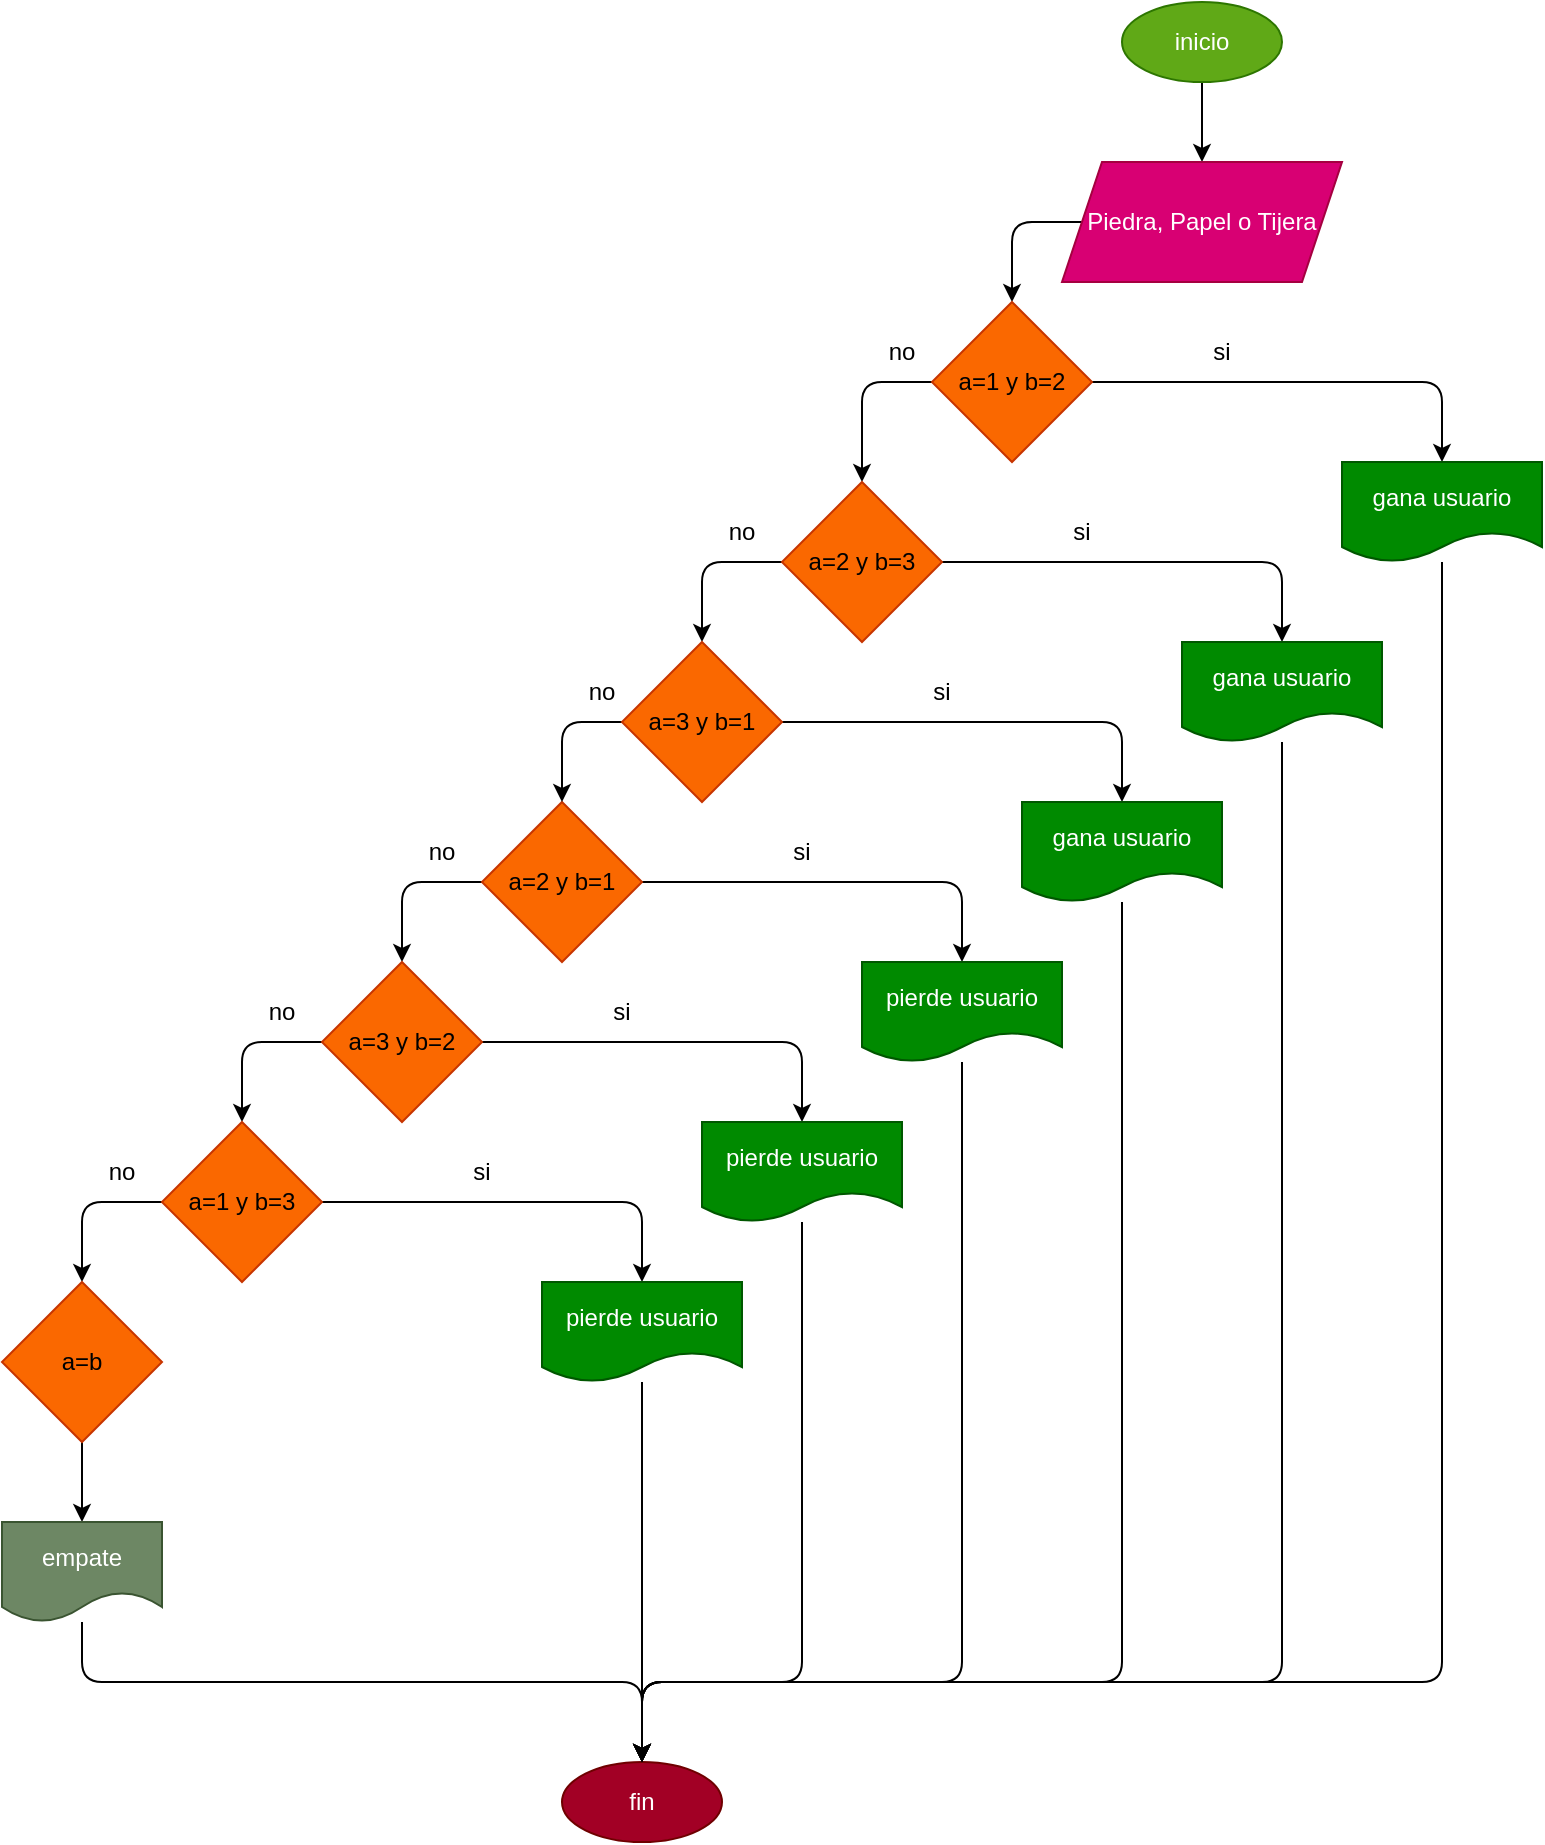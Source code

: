 <mxfile>
    <diagram id="VgjxsZ2r3YRsVbblJoxl" name="Page-1">
        <mxGraphModel dx="662" dy="411" grid="1" gridSize="10" guides="1" tooltips="1" connect="1" arrows="1" fold="1" page="1" pageScale="1" pageWidth="827" pageHeight="1169" math="0" shadow="0">
            <root>
                <mxCell id="0"/>
                <mxCell id="1" parent="0"/>
                <mxCell id="2" style="edgeStyle=none;html=1;entryX=0.5;entryY=0;entryDx=0;entryDy=0;" edge="1" parent="1" source="3" target="5">
                    <mxGeometry relative="1" as="geometry">
                        <mxPoint x="320" y="90" as="targetPoint"/>
                    </mxGeometry>
                </mxCell>
                <mxCell id="3" value="inicio" style="ellipse;whiteSpace=wrap;html=1;fillColor=#60a917;strokeColor=#2D7600;fontColor=#ffffff;" vertex="1" parent="1">
                    <mxGeometry x="560" width="80" height="40" as="geometry"/>
                </mxCell>
                <mxCell id="4" style="edgeStyle=none;html=1;entryX=0.5;entryY=0;entryDx=0;entryDy=0;" edge="1" parent="1" source="5" target="8">
                    <mxGeometry relative="1" as="geometry">
                        <mxPoint x="320" y="170" as="targetPoint"/>
                        <Array as="points">
                            <mxPoint x="505" y="110"/>
                        </Array>
                    </mxGeometry>
                </mxCell>
                <mxCell id="5" value="Piedra, Papel o Tijera" style="shape=parallelogram;perimeter=parallelogramPerimeter;whiteSpace=wrap;html=1;fixedSize=1;fillColor=#d80073;strokeColor=#A50040;fontColor=#ffffff;" vertex="1" parent="1">
                    <mxGeometry x="530" y="80" width="140" height="60" as="geometry"/>
                </mxCell>
                <mxCell id="6" style="edgeStyle=none;html=1;" edge="1" parent="1" source="8" target="11">
                    <mxGeometry relative="1" as="geometry">
                        <mxPoint x="200" y="240" as="targetPoint"/>
                        <Array as="points">
                            <mxPoint x="430" y="190"/>
                        </Array>
                    </mxGeometry>
                </mxCell>
                <mxCell id="7" style="edgeStyle=none;html=1;" edge="1" parent="1" source="8">
                    <mxGeometry relative="1" as="geometry">
                        <mxPoint x="720" y="230" as="targetPoint"/>
                        <Array as="points">
                            <mxPoint x="720" y="190"/>
                        </Array>
                    </mxGeometry>
                </mxCell>
                <mxCell id="8" value="a=1 y b=2" style="rhombus;whiteSpace=wrap;html=1;fillColor=#fa6800;strokeColor=#C73500;fontColor=#000000;" vertex="1" parent="1">
                    <mxGeometry x="465" y="150" width="80" height="80" as="geometry"/>
                </mxCell>
                <mxCell id="9" style="edgeStyle=none;html=1;entryX=0.5;entryY=0;entryDx=0;entryDy=0;" edge="1" parent="1" source="11" target="20">
                    <mxGeometry relative="1" as="geometry">
                        <Array as="points">
                            <mxPoint x="350" y="280"/>
                        </Array>
                    </mxGeometry>
                </mxCell>
                <mxCell id="10" style="edgeStyle=none;html=1;" edge="1" parent="1" source="11">
                    <mxGeometry relative="1" as="geometry">
                        <mxPoint x="640" y="320" as="targetPoint"/>
                        <Array as="points">
                            <mxPoint x="640" y="280"/>
                        </Array>
                    </mxGeometry>
                </mxCell>
                <mxCell id="11" value="a=2 y b=3" style="rhombus;whiteSpace=wrap;html=1;fillColor=#fa6800;strokeColor=#C73500;fontColor=#000000;" vertex="1" parent="1">
                    <mxGeometry x="390" y="240" width="80" height="80" as="geometry"/>
                </mxCell>
                <mxCell id="12" style="edgeStyle=none;html=1;entryX=0.5;entryY=0;entryDx=0;entryDy=0;" edge="1" parent="1" source="14" target="17">
                    <mxGeometry relative="1" as="geometry">
                        <Array as="points">
                            <mxPoint x="200" y="440"/>
                        </Array>
                    </mxGeometry>
                </mxCell>
                <mxCell id="13" style="edgeStyle=none;html=1;" edge="1" parent="1" source="14">
                    <mxGeometry relative="1" as="geometry">
                        <mxPoint x="480" y="480" as="targetPoint"/>
                        <Array as="points">
                            <mxPoint x="370" y="440"/>
                            <mxPoint x="440" y="440"/>
                            <mxPoint x="480" y="440"/>
                        </Array>
                    </mxGeometry>
                </mxCell>
                <mxCell id="14" value="a=2 y b=1" style="rhombus;whiteSpace=wrap;html=1;fillColor=#fa6800;strokeColor=#C73500;fontColor=#000000;" vertex="1" parent="1">
                    <mxGeometry x="240" y="400" width="80" height="80" as="geometry"/>
                </mxCell>
                <mxCell id="15" style="edgeStyle=none;html=1;entryX=0.5;entryY=0;entryDx=0;entryDy=0;" edge="1" parent="1" source="17" target="23">
                    <mxGeometry relative="1" as="geometry">
                        <Array as="points">
                            <mxPoint x="120" y="520"/>
                        </Array>
                    </mxGeometry>
                </mxCell>
                <mxCell id="16" style="edgeStyle=none;html=1;" edge="1" parent="1" source="17">
                    <mxGeometry relative="1" as="geometry">
                        <mxPoint x="400" y="560" as="targetPoint"/>
                        <Array as="points">
                            <mxPoint x="280" y="520"/>
                            <mxPoint x="320" y="520"/>
                            <mxPoint x="400" y="520"/>
                        </Array>
                    </mxGeometry>
                </mxCell>
                <mxCell id="17" value="a=3 y b=2" style="rhombus;whiteSpace=wrap;html=1;fillColor=#fa6800;strokeColor=#C73500;fontColor=#000000;" vertex="1" parent="1">
                    <mxGeometry x="160" y="480" width="80" height="80" as="geometry"/>
                </mxCell>
                <mxCell id="18" style="edgeStyle=none;html=1;entryX=0.5;entryY=0;entryDx=0;entryDy=0;" edge="1" parent="1" source="20" target="14">
                    <mxGeometry relative="1" as="geometry">
                        <Array as="points">
                            <mxPoint x="280" y="360"/>
                        </Array>
                    </mxGeometry>
                </mxCell>
                <mxCell id="19" style="edgeStyle=none;html=1;" edge="1" parent="1" source="20">
                    <mxGeometry relative="1" as="geometry">
                        <mxPoint x="560" y="400" as="targetPoint"/>
                        <Array as="points">
                            <mxPoint x="440" y="360"/>
                            <mxPoint x="560" y="360"/>
                        </Array>
                    </mxGeometry>
                </mxCell>
                <mxCell id="20" value="a=3 y b=1" style="rhombus;whiteSpace=wrap;html=1;fillColor=#fa6800;strokeColor=#C73500;fontColor=#000000;" vertex="1" parent="1">
                    <mxGeometry x="310" y="320" width="80" height="80" as="geometry"/>
                </mxCell>
                <mxCell id="21" style="edgeStyle=none;html=1;entryX=0.5;entryY=0;entryDx=0;entryDy=0;" edge="1" parent="1" source="23" target="25">
                    <mxGeometry relative="1" as="geometry">
                        <Array as="points">
                            <mxPoint x="40" y="600"/>
                        </Array>
                    </mxGeometry>
                </mxCell>
                <mxCell id="22" style="edgeStyle=none;html=1;" edge="1" parent="1" source="23">
                    <mxGeometry relative="1" as="geometry">
                        <mxPoint x="320" y="640" as="targetPoint"/>
                        <Array as="points">
                            <mxPoint x="200" y="600"/>
                            <mxPoint x="240" y="600"/>
                            <mxPoint x="320" y="600"/>
                        </Array>
                    </mxGeometry>
                </mxCell>
                <mxCell id="23" value="a=1 y b=3" style="rhombus;whiteSpace=wrap;html=1;fillColor=#fa6800;strokeColor=#C73500;fontColor=#000000;" vertex="1" parent="1">
                    <mxGeometry x="80" y="560" width="80" height="80" as="geometry"/>
                </mxCell>
                <mxCell id="24" style="edgeStyle=none;html=1;" edge="1" parent="1" source="25">
                    <mxGeometry relative="1" as="geometry">
                        <mxPoint x="40" y="760" as="targetPoint"/>
                    </mxGeometry>
                </mxCell>
                <mxCell id="25" value="a=b" style="rhombus;whiteSpace=wrap;html=1;fillColor=#fa6800;strokeColor=#C73500;fontColor=#000000;" vertex="1" parent="1">
                    <mxGeometry y="640" width="80" height="80" as="geometry"/>
                </mxCell>
                <mxCell id="26" style="edgeStyle=none;html=1;" edge="1" parent="1" source="27">
                    <mxGeometry relative="1" as="geometry">
                        <mxPoint x="320" y="880" as="targetPoint"/>
                        <Array as="points">
                            <mxPoint x="40" y="840"/>
                            <mxPoint x="320" y="840"/>
                        </Array>
                    </mxGeometry>
                </mxCell>
                <mxCell id="27" value="empate" style="shape=document;whiteSpace=wrap;html=1;boundedLbl=1;strokeColor=#3A5431;fillColor=#6d8764;fontColor=#ffffff;" vertex="1" parent="1">
                    <mxGeometry y="760" width="80" height="50" as="geometry"/>
                </mxCell>
                <mxCell id="28" value="fin" style="ellipse;whiteSpace=wrap;html=1;strokeColor=#6F0000;fillColor=#a20025;fontColor=#ffffff;" vertex="1" parent="1">
                    <mxGeometry x="280" y="880" width="80" height="40" as="geometry"/>
                </mxCell>
                <mxCell id="29" style="edgeStyle=none;html=1;entryX=0.5;entryY=0;entryDx=0;entryDy=0;" edge="1" parent="1" source="30" target="28">
                    <mxGeometry relative="1" as="geometry">
                        <Array as="points">
                            <mxPoint x="720" y="840"/>
                            <mxPoint x="320" y="840"/>
                        </Array>
                    </mxGeometry>
                </mxCell>
                <mxCell id="30" value="gana usuario" style="shape=document;whiteSpace=wrap;html=1;boundedLbl=1;strokeColor=#005700;fillColor=#008a00;fontColor=#ffffff;" vertex="1" parent="1">
                    <mxGeometry x="670" y="230" width="100" height="50" as="geometry"/>
                </mxCell>
                <mxCell id="31" style="edgeStyle=none;html=1;" edge="1" parent="1" source="32">
                    <mxGeometry relative="1" as="geometry">
                        <mxPoint x="320" y="880" as="targetPoint"/>
                        <Array as="points">
                            <mxPoint x="640" y="840"/>
                            <mxPoint x="320" y="840"/>
                        </Array>
                    </mxGeometry>
                </mxCell>
                <mxCell id="32" value="gana usuario" style="shape=document;whiteSpace=wrap;html=1;boundedLbl=1;strokeColor=#005700;fillColor=#008a00;fontColor=#ffffff;" vertex="1" parent="1">
                    <mxGeometry x="590" y="320" width="100" height="50" as="geometry"/>
                </mxCell>
                <mxCell id="33" style="edgeStyle=none;html=1;entryX=0.5;entryY=0;entryDx=0;entryDy=0;" edge="1" parent="1" source="34" target="28">
                    <mxGeometry relative="1" as="geometry">
                        <Array as="points">
                            <mxPoint x="560" y="840"/>
                            <mxPoint x="320" y="840"/>
                        </Array>
                    </mxGeometry>
                </mxCell>
                <mxCell id="34" value="gana usuario" style="shape=document;whiteSpace=wrap;html=1;boundedLbl=1;strokeColor=#005700;fillColor=#008a00;fontColor=#ffffff;" vertex="1" parent="1">
                    <mxGeometry x="510" y="400" width="100" height="50" as="geometry"/>
                </mxCell>
                <mxCell id="35" style="edgeStyle=none;html=1;entryX=0.5;entryY=0;entryDx=0;entryDy=0;" edge="1" parent="1" source="36" target="28">
                    <mxGeometry relative="1" as="geometry">
                        <mxPoint x="320" y="870" as="targetPoint"/>
                        <Array as="points">
                            <mxPoint x="480" y="840"/>
                            <mxPoint x="320" y="840"/>
                        </Array>
                    </mxGeometry>
                </mxCell>
                <mxCell id="36" value="pierde usuario" style="shape=document;whiteSpace=wrap;html=1;boundedLbl=1;strokeColor=#005700;fillColor=#008a00;fontColor=#ffffff;" vertex="1" parent="1">
                    <mxGeometry x="430" y="480" width="100" height="50" as="geometry"/>
                </mxCell>
                <mxCell id="37" style="edgeStyle=none;html=1;" edge="1" parent="1" source="38">
                    <mxGeometry relative="1" as="geometry">
                        <mxPoint x="320" y="880" as="targetPoint"/>
                        <Array as="points">
                            <mxPoint x="400" y="840"/>
                            <mxPoint x="320" y="840"/>
                        </Array>
                    </mxGeometry>
                </mxCell>
                <mxCell id="38" value="pierde usuario" style="shape=document;whiteSpace=wrap;html=1;boundedLbl=1;strokeColor=#005700;fillColor=#008a00;fontColor=#ffffff;" vertex="1" parent="1">
                    <mxGeometry x="350" y="560" width="100" height="50" as="geometry"/>
                </mxCell>
                <mxCell id="39" style="edgeStyle=none;html=1;entryX=0.5;entryY=0;entryDx=0;entryDy=0;" edge="1" parent="1" source="40" target="28">
                    <mxGeometry relative="1" as="geometry"/>
                </mxCell>
                <mxCell id="40" value="pierde usuario" style="shape=document;whiteSpace=wrap;html=1;boundedLbl=1;strokeColor=#005700;fillColor=#008a00;fontColor=#ffffff;" vertex="1" parent="1">
                    <mxGeometry x="270" y="640" width="100" height="50" as="geometry"/>
                </mxCell>
                <mxCell id="41" value="si" style="text;strokeColor=none;align=center;fillColor=none;html=1;verticalAlign=middle;whiteSpace=wrap;rounded=0;" vertex="1" parent="1">
                    <mxGeometry x="580" y="160" width="60" height="30" as="geometry"/>
                </mxCell>
                <mxCell id="42" value="si" style="text;strokeColor=none;align=center;fillColor=none;html=1;verticalAlign=middle;whiteSpace=wrap;rounded=0;" vertex="1" parent="1">
                    <mxGeometry x="510" y="250" width="60" height="30" as="geometry"/>
                </mxCell>
                <mxCell id="43" value="si" style="text;strokeColor=none;align=center;fillColor=none;html=1;verticalAlign=middle;whiteSpace=wrap;rounded=0;" vertex="1" parent="1">
                    <mxGeometry x="440" y="330" width="60" height="30" as="geometry"/>
                </mxCell>
                <mxCell id="44" value="si" style="text;strokeColor=none;align=center;fillColor=none;html=1;verticalAlign=middle;whiteSpace=wrap;rounded=0;" vertex="1" parent="1">
                    <mxGeometry x="370" y="410" width="60" height="30" as="geometry"/>
                </mxCell>
                <mxCell id="45" value="si" style="text;strokeColor=none;align=center;fillColor=none;html=1;verticalAlign=middle;whiteSpace=wrap;rounded=0;" vertex="1" parent="1">
                    <mxGeometry x="280" y="490" width="60" height="30" as="geometry"/>
                </mxCell>
                <mxCell id="46" value="si" style="text;strokeColor=none;align=center;fillColor=none;html=1;verticalAlign=middle;whiteSpace=wrap;rounded=0;" vertex="1" parent="1">
                    <mxGeometry x="210" y="570" width="60" height="30" as="geometry"/>
                </mxCell>
                <mxCell id="47" value="no" style="text;strokeColor=none;align=center;fillColor=none;html=1;verticalAlign=middle;whiteSpace=wrap;rounded=0;" vertex="1" parent="1">
                    <mxGeometry x="40" y="570" width="40" height="30" as="geometry"/>
                </mxCell>
                <mxCell id="48" value="no" style="text;strokeColor=none;align=center;fillColor=none;html=1;verticalAlign=middle;whiteSpace=wrap;rounded=0;" vertex="1" parent="1">
                    <mxGeometry x="120" y="490" width="40" height="30" as="geometry"/>
                </mxCell>
                <mxCell id="49" value="no" style="text;strokeColor=none;align=center;fillColor=none;html=1;verticalAlign=middle;whiteSpace=wrap;rounded=0;" vertex="1" parent="1">
                    <mxGeometry x="200" y="410" width="40" height="30" as="geometry"/>
                </mxCell>
                <mxCell id="50" value="no" style="text;strokeColor=none;align=center;fillColor=none;html=1;verticalAlign=middle;whiteSpace=wrap;rounded=0;" vertex="1" parent="1">
                    <mxGeometry x="280" y="330" width="40" height="30" as="geometry"/>
                </mxCell>
                <mxCell id="51" value="no" style="text;strokeColor=none;align=center;fillColor=none;html=1;verticalAlign=middle;whiteSpace=wrap;rounded=0;" vertex="1" parent="1">
                    <mxGeometry x="350" y="250" width="40" height="30" as="geometry"/>
                </mxCell>
                <mxCell id="52" value="no" style="text;strokeColor=none;align=center;fillColor=none;html=1;verticalAlign=middle;whiteSpace=wrap;rounded=0;" vertex="1" parent="1">
                    <mxGeometry x="430" y="160" width="40" height="30" as="geometry"/>
                </mxCell>
            </root>
        </mxGraphModel>
    </diagram>
</mxfile>
